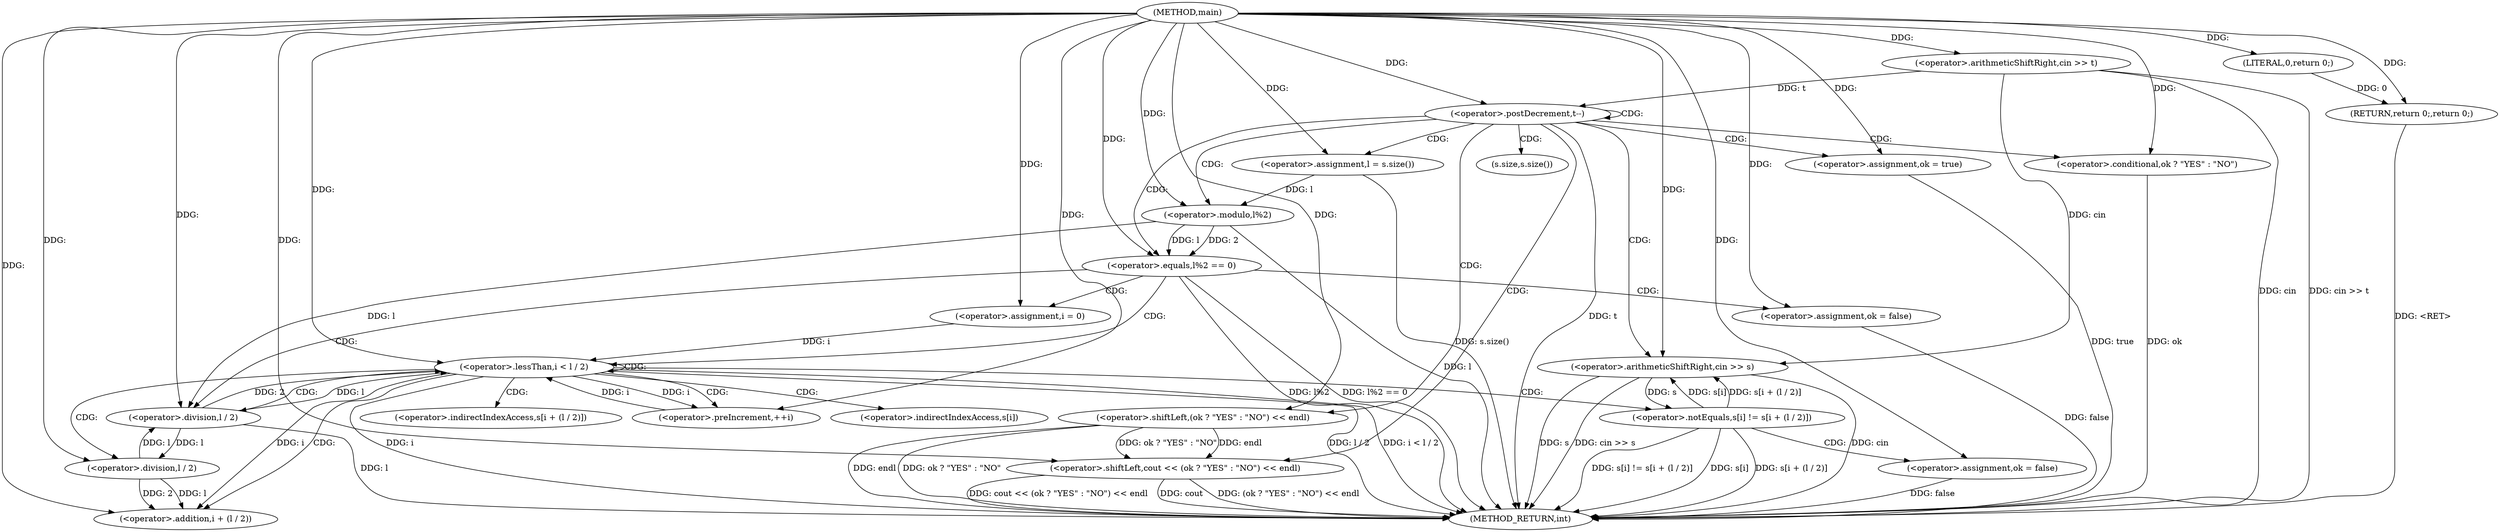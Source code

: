 digraph "main" {  
"1000102" [label = "(METHOD,main)" ]
"1000175" [label = "(METHOD_RETURN,int)" ]
"1000105" [label = "(<operator>.arithmeticShiftRight,cin >> t)" ]
"1000173" [label = "(RETURN,return 0;,return 0;)" ]
"1000109" [label = "(<operator>.postDecrement,t--)" ]
"1000174" [label = "(LITERAL,0,return 0;)" ]
"1000113" [label = "(<operator>.arithmeticShiftRight,cin >> s)" ]
"1000117" [label = "(<operator>.assignment,l = s.size())" ]
"1000121" [label = "(<operator>.assignment,ok = true)" ]
"1000165" [label = "(<operator>.shiftLeft,cout << (ok ? \"YES\" : \"NO\") << endl)" ]
"1000125" [label = "(<operator>.equals,l%2 == 0)" ]
"1000167" [label = "(<operator>.shiftLeft,(ok ? \"YES\" : \"NO\") << endl)" ]
"1000126" [label = "(<operator>.modulo,l%2)" ]
"1000133" [label = "(<operator>.assignment,i = 0)" ]
"1000136" [label = "(<operator>.lessThan,i < l / 2)" ]
"1000141" [label = "(<operator>.preIncrement,++i)" ]
"1000162" [label = "(<operator>.assignment,ok = false)" ]
"1000168" [label = "(<operator>.conditional,ok ? \"YES\" : \"NO\")" ]
"1000138" [label = "(<operator>.division,l / 2)" ]
"1000145" [label = "(<operator>.notEquals,s[i] != s[i + (l / 2)])" ]
"1000157" [label = "(<operator>.assignment,ok = false)" ]
"1000151" [label = "(<operator>.addition,i + (l / 2))" ]
"1000153" [label = "(<operator>.division,l / 2)" ]
"1000119" [label = "(s.size,s.size())" ]
"1000146" [label = "(<operator>.indirectIndexAccess,s[i])" ]
"1000149" [label = "(<operator>.indirectIndexAccess,s[i + (l / 2)])" ]
  "1000173" -> "1000175"  [ label = "DDG: <RET>"] 
  "1000105" -> "1000175"  [ label = "DDG: cin"] 
  "1000105" -> "1000175"  [ label = "DDG: cin >> t"] 
  "1000109" -> "1000175"  [ label = "DDG: t"] 
  "1000113" -> "1000175"  [ label = "DDG: cin"] 
  "1000113" -> "1000175"  [ label = "DDG: s"] 
  "1000113" -> "1000175"  [ label = "DDG: cin >> s"] 
  "1000117" -> "1000175"  [ label = "DDG: s.size()"] 
  "1000126" -> "1000175"  [ label = "DDG: l"] 
  "1000125" -> "1000175"  [ label = "DDG: l%2"] 
  "1000125" -> "1000175"  [ label = "DDG: l%2 == 0"] 
  "1000162" -> "1000175"  [ label = "DDG: false"] 
  "1000136" -> "1000175"  [ label = "DDG: i"] 
  "1000138" -> "1000175"  [ label = "DDG: l"] 
  "1000136" -> "1000175"  [ label = "DDG: l / 2"] 
  "1000136" -> "1000175"  [ label = "DDG: i < l / 2"] 
  "1000168" -> "1000175"  [ label = "DDG: ok"] 
  "1000167" -> "1000175"  [ label = "DDG: ok ? \"YES\" : \"NO\""] 
  "1000165" -> "1000175"  [ label = "DDG: (ok ? \"YES\" : \"NO\") << endl"] 
  "1000165" -> "1000175"  [ label = "DDG: cout << (ok ? \"YES\" : \"NO\") << endl"] 
  "1000145" -> "1000175"  [ label = "DDG: s[i]"] 
  "1000145" -> "1000175"  [ label = "DDG: s[i + (l / 2)]"] 
  "1000145" -> "1000175"  [ label = "DDG: s[i] != s[i + (l / 2)]"] 
  "1000157" -> "1000175"  [ label = "DDG: false"] 
  "1000121" -> "1000175"  [ label = "DDG: true"] 
  "1000165" -> "1000175"  [ label = "DDG: cout"] 
  "1000167" -> "1000175"  [ label = "DDG: endl"] 
  "1000174" -> "1000173"  [ label = "DDG: 0"] 
  "1000102" -> "1000173"  [ label = "DDG: "] 
  "1000102" -> "1000105"  [ label = "DDG: "] 
  "1000102" -> "1000174"  [ label = "DDG: "] 
  "1000105" -> "1000109"  [ label = "DDG: t"] 
  "1000102" -> "1000109"  [ label = "DDG: "] 
  "1000102" -> "1000117"  [ label = "DDG: "] 
  "1000102" -> "1000121"  [ label = "DDG: "] 
  "1000105" -> "1000113"  [ label = "DDG: cin"] 
  "1000102" -> "1000113"  [ label = "DDG: "] 
  "1000145" -> "1000113"  [ label = "DDG: s[i]"] 
  "1000145" -> "1000113"  [ label = "DDG: s[i + (l / 2)]"] 
  "1000102" -> "1000165"  [ label = "DDG: "] 
  "1000167" -> "1000165"  [ label = "DDG: ok ? \"YES\" : \"NO\""] 
  "1000167" -> "1000165"  [ label = "DDG: endl"] 
  "1000126" -> "1000125"  [ label = "DDG: 2"] 
  "1000126" -> "1000125"  [ label = "DDG: l"] 
  "1000102" -> "1000125"  [ label = "DDG: "] 
  "1000102" -> "1000167"  [ label = "DDG: "] 
  "1000117" -> "1000126"  [ label = "DDG: l"] 
  "1000102" -> "1000126"  [ label = "DDG: "] 
  "1000102" -> "1000133"  [ label = "DDG: "] 
  "1000102" -> "1000162"  [ label = "DDG: "] 
  "1000102" -> "1000168"  [ label = "DDG: "] 
  "1000133" -> "1000136"  [ label = "DDG: i"] 
  "1000141" -> "1000136"  [ label = "DDG: i"] 
  "1000102" -> "1000136"  [ label = "DDG: "] 
  "1000138" -> "1000136"  [ label = "DDG: l"] 
  "1000138" -> "1000136"  [ label = "DDG: 2"] 
  "1000102" -> "1000141"  [ label = "DDG: "] 
  "1000136" -> "1000141"  [ label = "DDG: i"] 
  "1000126" -> "1000138"  [ label = "DDG: l"] 
  "1000153" -> "1000138"  [ label = "DDG: l"] 
  "1000102" -> "1000138"  [ label = "DDG: "] 
  "1000113" -> "1000145"  [ label = "DDG: s"] 
  "1000102" -> "1000157"  [ label = "DDG: "] 
  "1000136" -> "1000151"  [ label = "DDG: i"] 
  "1000102" -> "1000151"  [ label = "DDG: "] 
  "1000153" -> "1000151"  [ label = "DDG: 2"] 
  "1000153" -> "1000151"  [ label = "DDG: l"] 
  "1000138" -> "1000153"  [ label = "DDG: l"] 
  "1000102" -> "1000153"  [ label = "DDG: "] 
  "1000109" -> "1000125"  [ label = "CDG: "] 
  "1000109" -> "1000117"  [ label = "CDG: "] 
  "1000109" -> "1000109"  [ label = "CDG: "] 
  "1000109" -> "1000119"  [ label = "CDG: "] 
  "1000109" -> "1000165"  [ label = "CDG: "] 
  "1000109" -> "1000121"  [ label = "CDG: "] 
  "1000109" -> "1000168"  [ label = "CDG: "] 
  "1000109" -> "1000113"  [ label = "CDG: "] 
  "1000109" -> "1000167"  [ label = "CDG: "] 
  "1000109" -> "1000126"  [ label = "CDG: "] 
  "1000125" -> "1000133"  [ label = "CDG: "] 
  "1000125" -> "1000136"  [ label = "CDG: "] 
  "1000125" -> "1000162"  [ label = "CDG: "] 
  "1000125" -> "1000138"  [ label = "CDG: "] 
  "1000136" -> "1000153"  [ label = "CDG: "] 
  "1000136" -> "1000141"  [ label = "CDG: "] 
  "1000136" -> "1000136"  [ label = "CDG: "] 
  "1000136" -> "1000149"  [ label = "CDG: "] 
  "1000136" -> "1000151"  [ label = "CDG: "] 
  "1000136" -> "1000145"  [ label = "CDG: "] 
  "1000136" -> "1000146"  [ label = "CDG: "] 
  "1000136" -> "1000138"  [ label = "CDG: "] 
  "1000145" -> "1000157"  [ label = "CDG: "] 
}
